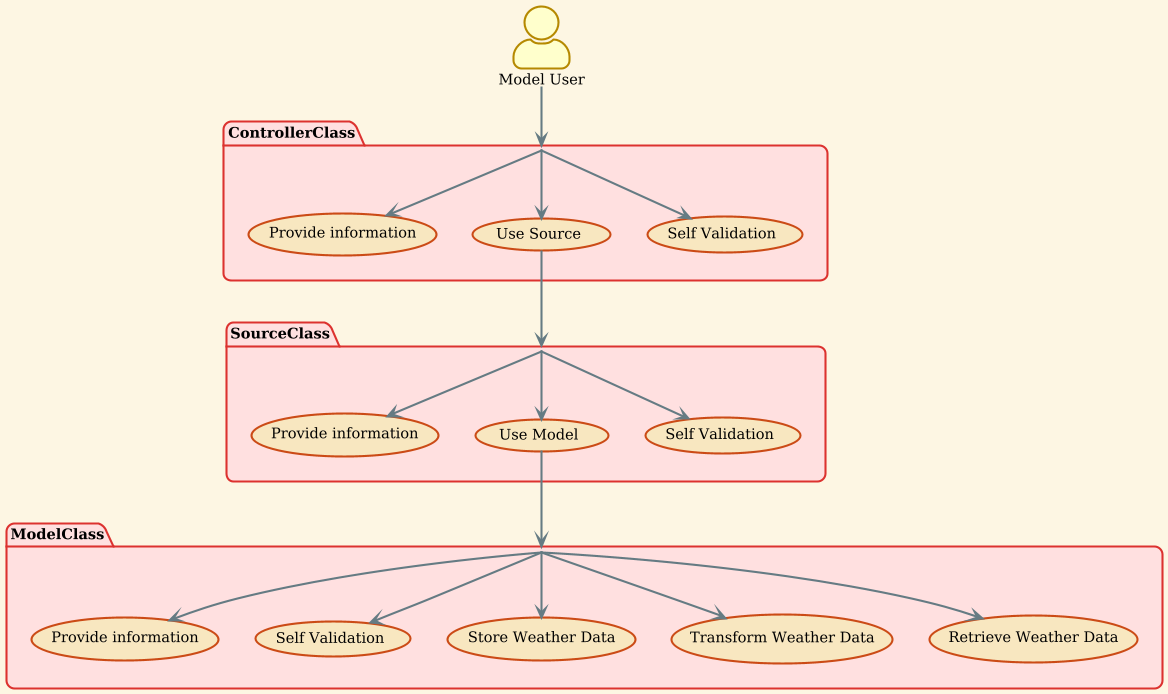 @startuml
'https://plantuml.com/activity-diagram-beta
!theme sunlust

:Model User: as mu

package ControllerClass as cc {
    (Self Validation) as csv
    (Use Source) as us
    (Provide information) as cpi
}

package SourceClass as sc {
    (Self Validation) as ssv
    (Use Model) as um
    (Provide information) as spi
}

package ModelClass as mc {
    (Retrieve Weather Data) as rw
    (Transform Weather Data) as tw
    (Store Weather Data) as sw
    (Self Validation) as msv
    (Provide information) as mpi
}

mu -down-> cc

cc -down-> csv
cc -down-> us
cc -down-> cpi

us -down-> sc

sc -down-> ssv
sc -down-> um
sc -down-> spi

um -down-> mc

mc -down-> sw
mc -down-> tw
mc -down-> rw
mc -down-> msv
mc -down-> mpi

@enduml
